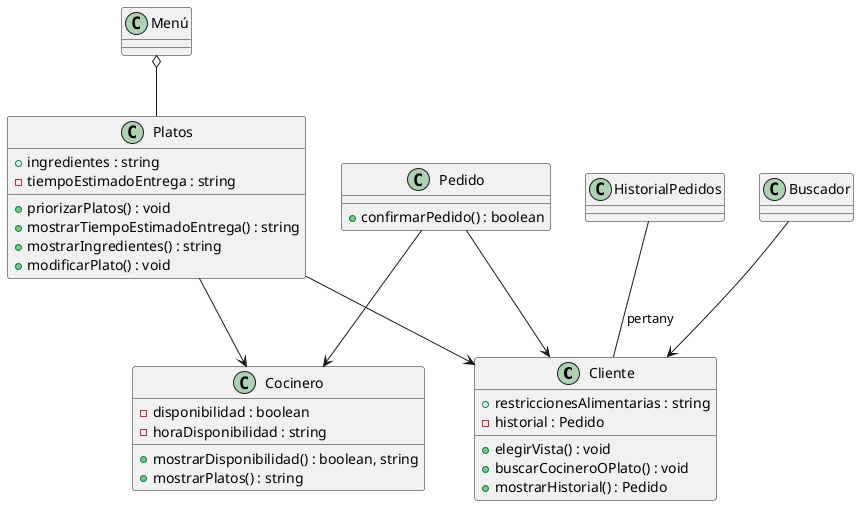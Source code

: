 @startuml

class Cliente
{
   +restriccionesAlimentarias : string
   +elegirVista() : void   
   +buscarCocineroOPlato() : void
   -historial : Pedido
   +mostrarHistorial() : Pedido
}
class Cocinero
{
   -disponibilidad : boolean
   -horaDisponibilidad : string
   +mostrarDisponibilidad() : boolean, string
   +mostrarPlatos() : string
}
class Pedido
{
   +confirmarPedido() : boolean
}
class Platos
{
   +ingredientes : string
   -tiempoEstimadoEntrega : string
   +priorizarPlatos() : void
   +mostrarTiempoEstimadoEntrega() : string
   +mostrarIngredientes() : string
   +modificarPlato() : void
}

class Menú
class Buscador
class HistorialPedidos
Pedido --> Cliente
Pedido --> Cocinero
Platos --> Cliente
Platos --> Cocinero
HistorialPedidos -- Cliente : pertany
Menú o-- Platos
Buscador --> Cliente
@enduml
